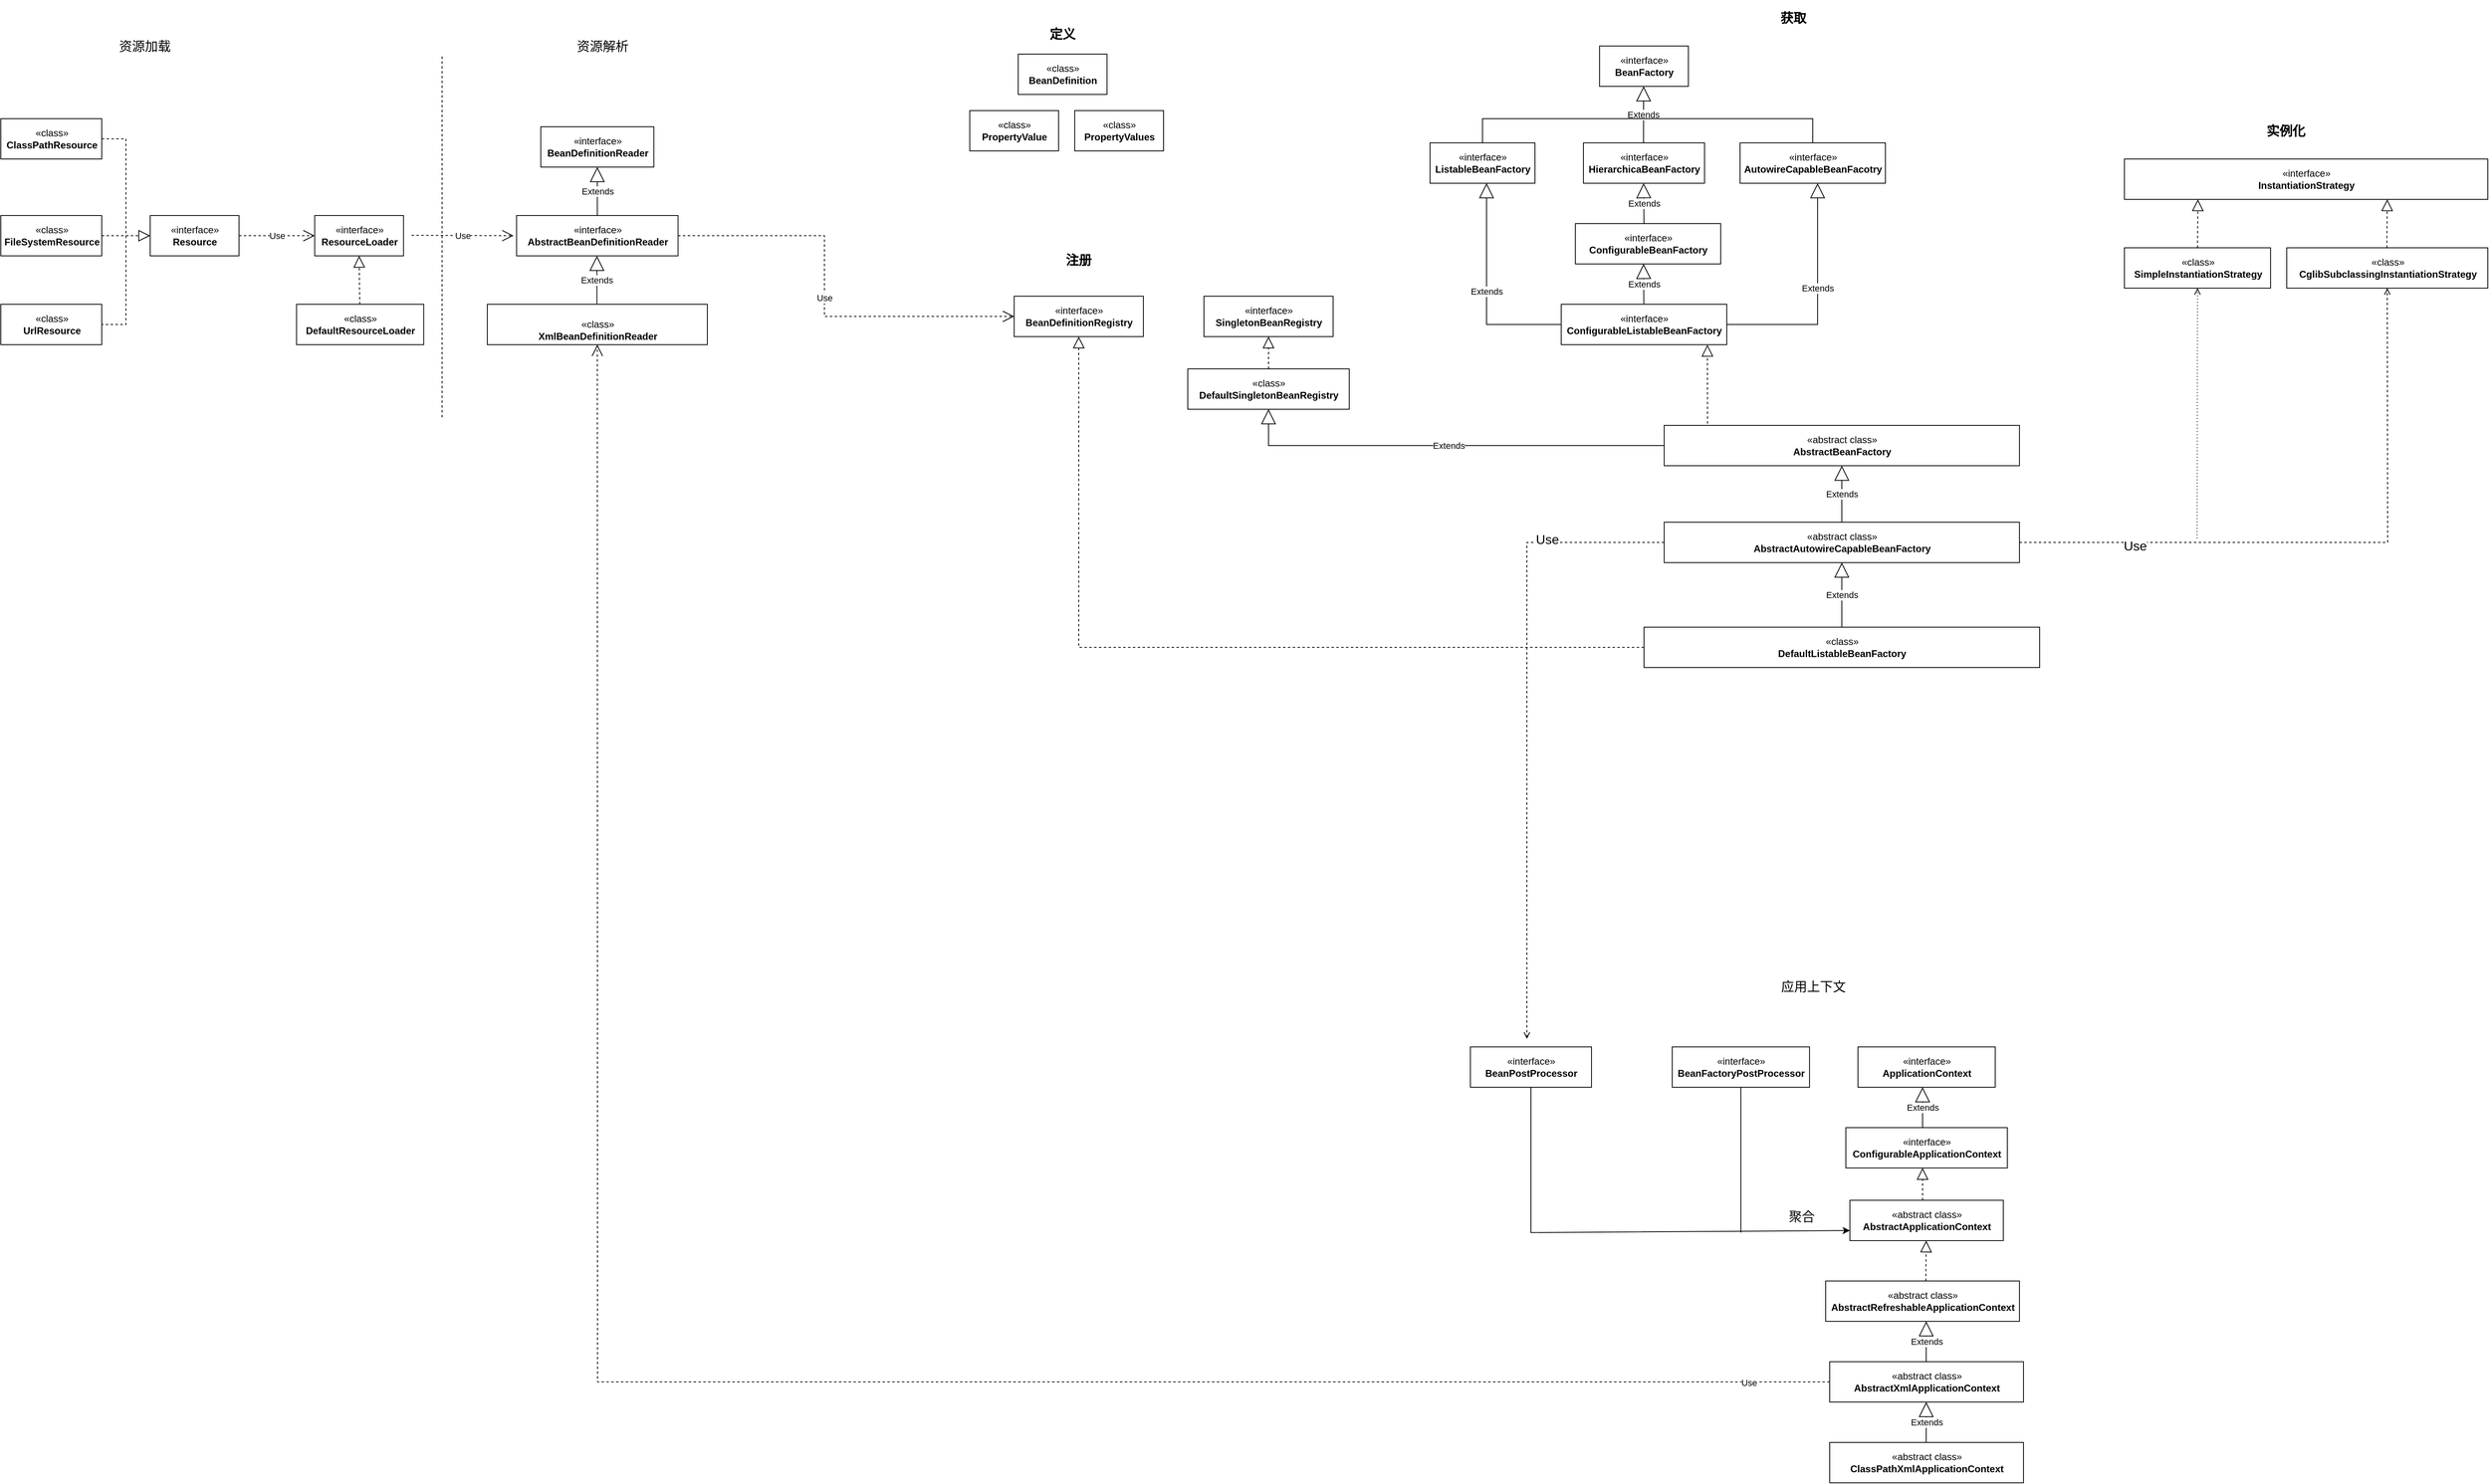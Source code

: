 <mxfile version="20.5.3" type="embed"><diagram id="23iRSUPoRavnBvh4doch" name="Page-1"><mxGraphModel dx="3341" dy="715" grid="1" gridSize="10" guides="1" tooltips="1" connect="1" arrows="1" fold="1" page="1" pageScale="1" pageWidth="827" pageHeight="1169" math="0" shadow="0"><root><mxCell id="0"/><mxCell id="1" parent="0"/><mxCell id="3" value="&lt;br&gt;«interface»&lt;br&gt;&lt;b&gt;BeanFactory&lt;br&gt;&lt;br&gt;&lt;/b&gt;" style="html=1;" parent="1" vertex="1"><mxGeometry x="240" y="70" width="110" height="50" as="geometry"/></mxCell><mxCell id="12" value="&lt;br&gt;«abstract class»&lt;br&gt;&lt;b&gt;AbstractBeanFactory&lt;br&gt;&lt;br&gt;&lt;/b&gt;" style="html=1;" parent="1" vertex="1"><mxGeometry x="320" y="540" width="440" height="50" as="geometry"/></mxCell><mxCell id="15" value="«abstract class»&lt;br&gt;&lt;b&gt;AbstractAutowireCapableBeanFactory&lt;/b&gt;" style="html=1;" parent="1" vertex="1"><mxGeometry x="320" y="660" width="440" height="50" as="geometry"/></mxCell><mxCell id="19" value="«interface»&lt;br&gt;&lt;b&gt;BeanDefinitionRegistry&lt;/b&gt;" style="html=1;" parent="1" vertex="1"><mxGeometry x="-485" y="380" width="160" height="50" as="geometry"/></mxCell><mxCell id="20" value="«class»&lt;br&gt;&lt;b&gt;DefaultListableBeanFactory&lt;/b&gt;" style="html=1;" parent="1" vertex="1"><mxGeometry x="295" y="790" width="490" height="50" as="geometry"/></mxCell><mxCell id="21" value="«interface»&lt;br&gt;&lt;b&gt;SingletonBeanRegistry&lt;/b&gt;" style="html=1;" parent="1" vertex="1"><mxGeometry x="-250" y="380" width="160" height="50" as="geometry"/></mxCell><mxCell id="22" value="«class»&lt;br&gt;&lt;b&gt;DefaultSingletonBeanRegistry&lt;/b&gt;" style="html=1;" parent="1" vertex="1"><mxGeometry x="-270" y="470" width="200" height="50" as="geometry"/></mxCell><mxCell id="25" value="&lt;br&gt;«class»&lt;br&gt;&lt;b&gt;BeanDefinition&lt;br&gt;&lt;br&gt;&lt;/b&gt;" style="html=1;" parent="1" vertex="1"><mxGeometry x="-480" y="80" width="110" height="50" as="geometry"/></mxCell><object label="" id="27"><mxCell style="endArrow=block;dashed=1;endFill=0;endSize=12;html=1;rounded=0;exitX=0.122;exitY=-0.044;exitDx=0;exitDy=0;exitPerimeter=0;entryX=0.883;entryY=1.004;entryDx=0;entryDy=0;entryPerimeter=0;" parent="1" source="12" target="93" edge="1"><mxGeometry width="160" relative="1" as="geometry"><mxPoint x="390" y="310" as="sourcePoint"/><mxPoint x="610" y="380" as="targetPoint"/></mxGeometry></mxCell></object><mxCell id="28" value="Extends" style="endArrow=block;endSize=16;endFill=0;html=1;rounded=0;entryX=0.5;entryY=1;entryDx=0;entryDy=0;exitX=0.5;exitY=0;exitDx=0;exitDy=0;" parent="1" source="15" target="12" edge="1"><mxGeometry width="160" relative="1" as="geometry"><mxPoint x="389" y="430" as="sourcePoint"/><mxPoint x="505" y="380" as="targetPoint"/></mxGeometry></mxCell><mxCell id="30" value="" style="endArrow=block;dashed=1;endFill=0;endSize=12;html=1;rounded=0;exitX=0.5;exitY=0;exitDx=0;exitDy=0;entryX=0.5;entryY=1;entryDx=0;entryDy=0;" parent="1" source="22" target="21" edge="1"><mxGeometry width="160" relative="1" as="geometry"><mxPoint x="-220" y="450" as="sourcePoint"/><mxPoint x="-60" y="450" as="targetPoint"/></mxGeometry></mxCell><mxCell id="31" value="" style="endArrow=block;dashed=1;endFill=0;endSize=12;html=1;rounded=0;entryX=0.5;entryY=1;entryDx=0;entryDy=0;exitX=0;exitY=0.5;exitDx=0;exitDy=0;" parent="1" source="20" target="19" edge="1"><mxGeometry width="160" relative="1" as="geometry"><mxPoint x="110" y="530" as="sourcePoint"/><mxPoint x="270" y="390" as="targetPoint"/><Array as="points"><mxPoint x="-405" y="815"/></Array></mxGeometry></mxCell><mxCell id="36" value="&lt;div style=&quot;&quot;&gt;&lt;pre style=&quot;&quot;&gt;&lt;b&gt;&lt;font style=&quot;font-size: 16px;&quot;&gt;注册&lt;/font&gt;&lt;/b&gt;&lt;/pre&gt;&lt;/div&gt;" style="text;html=1;strokeColor=none;fillColor=none;align=center;verticalAlign=middle;whiteSpace=wrap;rounded=0;" parent="1" vertex="1"><mxGeometry x="-435" y="320" width="60" height="30" as="geometry"/></mxCell><mxCell id="37" value="Extends" style="endArrow=block;endSize=16;endFill=0;html=1;rounded=0;entryX=0.5;entryY=1;entryDx=0;entryDy=0;exitX=0;exitY=0.5;exitDx=0;exitDy=0;" parent="1" source="12" target="22" edge="1"><mxGeometry width="160" relative="1" as="geometry"><mxPoint x="719.88" y="320" as="sourcePoint"/><mxPoint x="830" y="290" as="targetPoint"/><Array as="points"><mxPoint x="-170" y="565"/></Array></mxGeometry></mxCell><mxCell id="40" value="&lt;div style=&quot;&quot;&gt;&lt;pre style=&quot;&quot;&gt;&lt;b&gt;&lt;font style=&quot;font-size: 16px;&quot;&gt;获取&lt;/font&gt;&lt;/b&gt;&lt;/pre&gt;&lt;/div&gt;" style="text;html=1;strokeColor=none;fillColor=none;align=center;verticalAlign=middle;whiteSpace=wrap;rounded=0;" parent="1" vertex="1"><mxGeometry x="450" y="20" width="60" height="30" as="geometry"/></mxCell><mxCell id="45" value="&lt;div style=&quot;&quot;&gt;&lt;pre style=&quot;&quot;&gt;&lt;b&gt;&lt;font style=&quot;font-size: 16px;&quot;&gt;定义&lt;/font&gt;&lt;/b&gt;&lt;/pre&gt;&lt;/div&gt;" style="text;html=1;strokeColor=none;fillColor=none;align=center;verticalAlign=middle;whiteSpace=wrap;rounded=0;" parent="1" vertex="1"><mxGeometry x="-455" y="40" width="60" height="30" as="geometry"/></mxCell><mxCell id="46" value="«interface»&lt;br&gt;&lt;b&gt;InstantiationStrategy&lt;/b&gt;" style="html=1;" parent="1" vertex="1"><mxGeometry x="890" y="210" width="450" height="50" as="geometry"/></mxCell><mxCell id="47" value="«class»&lt;br&gt;&lt;b&gt;SimpleInstantiationStrategy&lt;/b&gt;" style="html=1;" parent="1" vertex="1"><mxGeometry x="890" y="320" width="181" height="50" as="geometry"/></mxCell><mxCell id="48" value="«class»&lt;br&gt;&lt;b&gt;CglibSubclassingInstantiationStrategy&lt;/b&gt;" style="html=1;" parent="1" vertex="1"><mxGeometry x="1091" y="320" width="249" height="50" as="geometry"/></mxCell><mxCell id="49" value="" style="endArrow=block;dashed=1;endFill=0;endSize=12;html=1;rounded=0;exitX=0.5;exitY=0;exitDx=0;exitDy=0;" parent="1" source="47" edge="1"><mxGeometry width="160" relative="1" as="geometry"><mxPoint x="1000" y="470" as="sourcePoint"/><mxPoint x="981" y="260" as="targetPoint"/></mxGeometry></mxCell><mxCell id="50" value="" style="endArrow=block;dashed=1;endFill=0;endSize=12;html=1;rounded=0;exitX=0.5;exitY=0;exitDx=0;exitDy=0;" parent="1" edge="1"><mxGeometry width="160" relative="1" as="geometry"><mxPoint x="1215" y="320" as="sourcePoint"/><mxPoint x="1215.5" y="260" as="targetPoint"/></mxGeometry></mxCell><mxCell id="51" value="&lt;div style=&quot;&quot;&gt;&lt;pre style=&quot;&quot;&gt;&lt;div style=&quot;&quot;&gt;&lt;pre style=&quot;&quot;&gt;&lt;b&gt;&lt;font style=&quot;font-size: 16px;&quot;&gt;实例化&lt;/font&gt;&lt;/b&gt;&lt;/pre&gt;&lt;/div&gt;&lt;/pre&gt;&lt;/div&gt;" style="text;html=1;strokeColor=none;fillColor=none;align=center;verticalAlign=middle;whiteSpace=wrap;rounded=0;" parent="1" vertex="1"><mxGeometry x="1060" y="160" width="60" height="30" as="geometry"/></mxCell><mxCell id="52" value="Extends" style="endArrow=block;endSize=16;endFill=0;html=1;rounded=0;entryX=0.5;entryY=1;entryDx=0;entryDy=0;exitX=0.5;exitY=0;exitDx=0;exitDy=0;" parent="1" source="20" target="15" edge="1"><mxGeometry width="160" relative="1" as="geometry"><mxPoint x="529" y="540" as="sourcePoint"/><mxPoint x="529" y="480" as="targetPoint"/></mxGeometry></mxCell><mxCell id="53" value="Use" style="endArrow=open;dashed=1;html=1;rounded=0;fontSize=16;entryX=0.5;entryY=1;entryDx=0;entryDy=0;exitX=1;exitY=0.5;exitDx=0;exitDy=0;" parent="1" source="15" target="48" edge="1"><mxGeometry x="-0.629" y="-4" width="160" relative="1" as="geometry"><mxPoint x="760" y="454.5" as="sourcePoint"/><mxPoint x="1220" y="380" as="targetPoint"/><Array as="points"><mxPoint x="1216" y="685"/></Array><mxPoint as="offset"/></mxGeometry></mxCell><mxCell id="58" value="" style="endArrow=open;dashed=1;html=1;dashPattern=1 3;strokeWidth=1;rounded=0;fontSize=16;endFill=0;entryX=0.5;entryY=1;entryDx=0;entryDy=0;" parent="1" target="47" edge="1"><mxGeometry width="50" height="50" relative="1" as="geometry"><mxPoint x="980" y="680" as="sourcePoint"/><mxPoint x="980" y="390" as="targetPoint"/></mxGeometry></mxCell><mxCell id="59" value="&lt;br&gt;«class»&lt;br&gt;&lt;b&gt;PropertyValue&lt;br&gt;&lt;br&gt;&lt;/b&gt;" style="html=1;" parent="1" vertex="1"><mxGeometry x="-540" y="150" width="110" height="50" as="geometry"/></mxCell><mxCell id="60" value="&lt;br&gt;«class»&lt;br&gt;&lt;b&gt;PropertyValues&lt;br&gt;&lt;br&gt;&lt;/b&gt;" style="html=1;" parent="1" vertex="1"><mxGeometry x="-410" y="150" width="110" height="50" as="geometry"/></mxCell><mxCell id="62" value="«interface»&lt;br&gt;&lt;b&gt;Resource&lt;/b&gt;" style="html=1;" parent="1" vertex="1"><mxGeometry x="-1555" y="280" width="110" height="50" as="geometry"/></mxCell><mxCell id="63" value="«interface»&lt;br&gt;&lt;b&gt;ResourceLoader&lt;/b&gt;" style="html=1;" parent="1" vertex="1"><mxGeometry x="-1351.25" y="280" width="110" height="50" as="geometry"/></mxCell><mxCell id="64" value="&lt;br&gt;«class»&lt;br&gt;&lt;b&gt;ClassPathResource&lt;br&gt;&lt;br&gt;&lt;/b&gt;" style="html=1;" parent="1" vertex="1"><mxGeometry x="-1740" y="160" width="125" height="50" as="geometry"/></mxCell><mxCell id="65" value="&lt;br&gt;«class»&lt;br&gt;&lt;b&gt;FileSystemResource&lt;br&gt;&lt;br&gt;&lt;/b&gt;" style="html=1;" parent="1" vertex="1"><mxGeometry x="-1740" y="280" width="125" height="50" as="geometry"/></mxCell><mxCell id="66" value="&lt;br&gt;«class»&lt;br&gt;&lt;b&gt;UrlResource&lt;br&gt;&lt;br&gt;&lt;/b&gt;" style="html=1;" parent="1" vertex="1"><mxGeometry x="-1740" y="390" width="125" height="50" as="geometry"/></mxCell><mxCell id="68" value="" style="endArrow=block;dashed=1;endFill=0;endSize=12;html=1;rounded=0;exitX=1;exitY=0.5;exitDx=0;exitDy=0;entryX=0;entryY=0.5;entryDx=0;entryDy=0;" parent="1" source="65" target="62" edge="1"><mxGeometry width="160" relative="1" as="geometry"><mxPoint x="-1647.68" y="280" as="sourcePoint"/><mxPoint x="-1514.98" y="233" as="targetPoint"/></mxGeometry></mxCell><mxCell id="70" value="" style="endArrow=none;dashed=1;html=1;rounded=0;entryX=1;entryY=0.5;entryDx=0;entryDy=0;exitX=1;exitY=0.5;exitDx=0;exitDy=0;" parent="1" source="64" target="66" edge="1"><mxGeometry width="50" height="50" relative="1" as="geometry"><mxPoint x="-1670" y="270" as="sourcePoint"/><mxPoint x="-1375" y="250" as="targetPoint"/><Array as="points"><mxPoint x="-1585" y="185"/><mxPoint x="-1585" y="300"/><mxPoint x="-1585" y="415"/></Array></mxGeometry></mxCell><mxCell id="71" value="&lt;br&gt;«class»&lt;br&gt;&lt;b&gt;DefaultResourceLoader&lt;br&gt;&lt;br&gt;&lt;/b&gt;" style="html=1;" parent="1" vertex="1"><mxGeometry x="-1373.75" y="390" width="157.5" height="50" as="geometry"/></mxCell><mxCell id="72" value="" style="endArrow=block;dashed=1;endFill=0;endSize=12;html=1;rounded=0;exitX=0.5;exitY=0;exitDx=0;exitDy=0;entryX=0.5;entryY=1;entryDx=0;entryDy=0;" parent="1" target="63" edge="1"><mxGeometry width="160" relative="1" as="geometry"><mxPoint x="-1295.5" y="390" as="sourcePoint"/><mxPoint x="-1295.5" y="340" as="targetPoint"/></mxGeometry></mxCell><mxCell id="73" value="«interface»&lt;br&gt;&lt;b&gt;BeanDefinitionReader&lt;/b&gt;" style="html=1;" parent="1" vertex="1"><mxGeometry x="-1071.25" y="170" width="140" height="50" as="geometry"/></mxCell><mxCell id="74" value="«interface»&lt;br&gt;&lt;b&gt;AbstractBeanDefinitionReader&lt;/b&gt;" style="html=1;" parent="1" vertex="1"><mxGeometry x="-1101.25" y="280" width="200" height="50" as="geometry"/></mxCell><mxCell id="75" value="&lt;br&gt;«class»&lt;br&gt;&lt;b&gt;XmlBeanDefinitionReader&lt;br&gt;&lt;/b&gt;" style="html=1;" parent="1" vertex="1"><mxGeometry x="-1137.5" y="390" width="272.5" height="50" as="geometry"/></mxCell><mxCell id="76" value="Use" style="endArrow=open;endSize=12;dashed=1;html=1;rounded=0;exitX=1;exitY=0.5;exitDx=0;exitDy=0;entryX=0;entryY=0.5;entryDx=0;entryDy=0;" parent="1" source="62" target="63" edge="1"><mxGeometry width="160" relative="1" as="geometry"><mxPoint x="-1365" y="300" as="sourcePoint"/><mxPoint x="-1365" y="320" as="targetPoint"/></mxGeometry></mxCell><mxCell id="78" value="Extends" style="endArrow=block;endSize=16;endFill=0;html=1;rounded=0;exitX=0.5;exitY=0;exitDx=0;exitDy=0;entryX=0.5;entryY=1;entryDx=0;entryDy=0;" parent="1" source="74" target="73" edge="1"><mxGeometry width="160" relative="1" as="geometry"><mxPoint x="-885" y="230" as="sourcePoint"/><mxPoint x="-725" y="230" as="targetPoint"/></mxGeometry></mxCell><mxCell id="79" value="Extends" style="endArrow=block;endSize=16;endFill=0;html=1;rounded=0;exitX=0.5;exitY=0;exitDx=0;exitDy=0;entryX=0.5;entryY=1;entryDx=0;entryDy=0;" parent="1" edge="1"><mxGeometry width="160" relative="1" as="geometry"><mxPoint x="-1001.75" y="390" as="sourcePoint"/><mxPoint x="-1001.75" y="330" as="targetPoint"/></mxGeometry></mxCell><mxCell id="80" value="Use" style="endArrow=open;endSize=12;dashed=1;html=1;rounded=0;exitX=1;exitY=0.5;exitDx=0;exitDy=0;" parent="1" edge="1"><mxGeometry width="160" relative="1" as="geometry"><mxPoint x="-1231.25" y="304.5" as="sourcePoint"/><mxPoint x="-1105" y="305" as="targetPoint"/></mxGeometry></mxCell><mxCell id="81" value="Use" style="endArrow=open;endSize=12;dashed=1;html=1;rounded=0;exitX=1;exitY=0.5;exitDx=0;exitDy=0;entryX=0;entryY=0.5;entryDx=0;entryDy=0;" parent="1" source="74" target="19" edge="1"><mxGeometry width="160" relative="1" as="geometry"><mxPoint x="-610" y="494.5" as="sourcePoint"/><mxPoint x="-483.75" y="495" as="targetPoint"/><Array as="points"><mxPoint x="-720" y="305"/><mxPoint x="-720" y="405"/></Array></mxGeometry></mxCell><mxCell id="82" value="&lt;div style=&quot;font-family: &amp;quot;DejaVu Sans Mono&amp;quot;, monospace; font-size: 12pt;&quot;&gt;&lt;pre style=&quot;&quot;&gt;&lt;font style=&quot;background-color: rgb(255, 255, 255);&quot;&gt;资源加载&lt;/font&gt;&lt;/pre&gt;&lt;/div&gt;" style="text;html=1;align=center;verticalAlign=middle;resizable=0;points=[];autosize=1;strokeColor=none;fillColor=none;" parent="1" vertex="1"><mxGeometry x="-1607" y="40" width="90" height="60" as="geometry"/></mxCell><mxCell id="83" value="" style="endArrow=none;dashed=1;html=1;rounded=0;" parent="1" edge="1"><mxGeometry width="50" height="50" relative="1" as="geometry"><mxPoint x="-1193.5" y="530" as="sourcePoint"/><mxPoint x="-1193.5" y="80" as="targetPoint"/></mxGeometry></mxCell><mxCell id="84" value="&lt;div style=&quot;font-family: &amp;quot;DejaVu Sans Mono&amp;quot;, monospace; font-size: 12pt;&quot;&gt;&lt;pre style=&quot;&quot;&gt;&lt;font style=&quot;background-color: rgb(255, 255, 255);&quot;&gt;资源&lt;/font&gt;解析&lt;/pre&gt;&lt;/div&gt;" style="text;html=1;align=center;verticalAlign=middle;resizable=0;points=[];autosize=1;strokeColor=none;fillColor=none;" parent="1" vertex="1"><mxGeometry x="-1040" y="40" width="90" height="60" as="geometry"/></mxCell><mxCell id="86" value="&lt;br&gt;«interface»&lt;br&gt;&lt;b&gt;ListableBeanFactory&lt;br&gt;&lt;br&gt;&lt;/b&gt;" style="html=1;" parent="1" vertex="1"><mxGeometry x="30" y="190" width="130" height="50" as="geometry"/></mxCell><mxCell id="87" value="&lt;br&gt;«interface»&lt;br&gt;&lt;b&gt;HierarchicaBeanFactory&lt;br&gt;&lt;br&gt;&lt;/b&gt;" style="html=1;" parent="1" vertex="1"><mxGeometry x="220" y="190" width="150" height="50" as="geometry"/></mxCell><mxCell id="88" value="&lt;br&gt;«interface»&lt;br&gt;&lt;b&gt;AutowireCapableBeanFacotry&lt;br&gt;&lt;br&gt;&lt;/b&gt;" style="html=1;" parent="1" vertex="1"><mxGeometry x="414" y="190" width="180" height="50" as="geometry"/></mxCell><mxCell id="89" value="Extends" style="endArrow=block;endSize=16;endFill=0;html=1;rounded=0;entryX=0.496;entryY=1;entryDx=0;entryDy=0;exitX=0.727;exitY=0;exitDx=0;exitDy=0;exitPerimeter=0;entryPerimeter=0;" parent="1" target="3" edge="1"><mxGeometry width="160" relative="1" as="geometry"><mxPoint x="294.41" y="190" as="sourcePoint"/><mxPoint x="294.53" y="130" as="targetPoint"/></mxGeometry></mxCell><mxCell id="90" value="" style="endArrow=none;html=1;rounded=0;fontColor=#000000;entryX=0.5;entryY=0;entryDx=0;entryDy=0;exitX=0.5;exitY=0;exitDx=0;exitDy=0;" parent="1" source="86" target="88" edge="1"><mxGeometry width="50" height="50" relative="1" as="geometry"><mxPoint x="90" y="180" as="sourcePoint"/><mxPoint x="520" y="160" as="targetPoint"/><Array as="points"><mxPoint x="95" y="160"/><mxPoint x="504" y="160"/></Array></mxGeometry></mxCell><mxCell id="91" value="&lt;br&gt;«interface»&lt;br&gt;&lt;b&gt;ConfigurableBeanFactory&lt;br&gt;&lt;br&gt;&lt;/b&gt;" style="html=1;" parent="1" vertex="1"><mxGeometry x="210" y="290" width="180" height="50" as="geometry"/></mxCell><mxCell id="92" value="Extends" style="endArrow=block;endSize=16;endFill=0;html=1;rounded=0;entryX=0.5;entryY=1;entryDx=0;entryDy=0;" parent="1" edge="1"><mxGeometry width="160" relative="1" as="geometry"><mxPoint x="295" y="290" as="sourcePoint"/><mxPoint x="294.53" y="240" as="targetPoint"/></mxGeometry></mxCell><mxCell id="93" value="&lt;br&gt;«interface»&lt;br&gt;&lt;b&gt;ConfigurableListableBeanFactory&lt;br&gt;&lt;br&gt;&lt;/b&gt;" style="html=1;" parent="1" vertex="1"><mxGeometry x="192.5" y="390" width="205" height="50" as="geometry"/></mxCell><mxCell id="94" value="Extends" style="endArrow=block;endSize=16;endFill=0;html=1;rounded=0;entryX=0.496;entryY=1;entryDx=0;entryDy=0;entryPerimeter=0;" parent="1" edge="1"><mxGeometry width="160" relative="1" as="geometry"><mxPoint x="294.85" y="390" as="sourcePoint"/><mxPoint x="294.41" y="340" as="targetPoint"/></mxGeometry></mxCell><mxCell id="96" value="Extends" style="endArrow=block;endSize=16;endFill=0;html=1;rounded=0;entryX=0.5;entryY=1;entryDx=0;entryDy=0;exitX=0;exitY=0.5;exitDx=0;exitDy=0;" parent="1" source="93" edge="1"><mxGeometry width="160" relative="1" as="geometry"><mxPoint x="-200" y="295" as="sourcePoint"/><mxPoint x="100" y="240" as="targetPoint"/><Array as="points"><mxPoint x="100" y="415"/></Array></mxGeometry></mxCell><mxCell id="97" value="Extends" style="endArrow=block;endSize=16;endFill=0;html=1;rounded=0;entryX=0.5;entryY=1;entryDx=0;entryDy=0;exitX=1;exitY=0.5;exitDx=0;exitDy=0;" parent="1" source="93" edge="1"><mxGeometry x="0.096" width="160" relative="1" as="geometry"><mxPoint x="602.5" y="415" as="sourcePoint"/><mxPoint x="510" y="240" as="targetPoint"/><Array as="points"><mxPoint x="510" y="415"/></Array><mxPoint as="offset"/></mxGeometry></mxCell><mxCell id="98" value="&lt;br&gt;«interface»&lt;br&gt;&lt;b&gt;BeanPostProcessor&lt;br&gt;&lt;br&gt;&lt;/b&gt;" style="html=1;" parent="1" vertex="1"><mxGeometry x="80" y="1310" width="150" height="50" as="geometry"/></mxCell><mxCell id="99" value="&lt;br&gt;«interface»&lt;br&gt;&lt;b&gt;BeanFactoryPostProcessor&lt;br&gt;&lt;br&gt;&lt;/b&gt;" style="html=1;" parent="1" vertex="1"><mxGeometry x="330" y="1310" width="170" height="50" as="geometry"/></mxCell><mxCell id="100" value="&lt;br&gt;«interface»&lt;br&gt;&lt;b&gt;ApplicationContext&lt;br&gt;&lt;br&gt;&lt;/b&gt;" style="html=1;" parent="1" vertex="1"><mxGeometry x="560" y="1310" width="170" height="50" as="geometry"/></mxCell><mxCell id="101" value="&lt;br&gt;«interface»&lt;br&gt;&lt;b&gt;ConfigurableApplicationContext&lt;br&gt;&lt;br&gt;&lt;/b&gt;" style="html=1;" parent="1" vertex="1"><mxGeometry x="545" y="1410" width="200" height="50" as="geometry"/></mxCell><mxCell id="103" value="«abstract class»&lt;br&gt;&lt;b&gt;AbstractApplicationContext&lt;/b&gt;" style="html=1;" parent="1" vertex="1"><mxGeometry x="550" y="1500" width="190" height="50" as="geometry"/></mxCell><mxCell id="105" value="«abstract class»&lt;br&gt;&lt;b&gt;AbstractRefreshableApplicationContext&lt;/b&gt;" style="html=1;" parent="1" vertex="1"><mxGeometry x="520" y="1600" width="240" height="50" as="geometry"/></mxCell><mxCell id="106" value="«abstract class»&lt;br&gt;&lt;b&gt;AbstractXmlApplicationContext&lt;/b&gt;" style="html=1;" parent="1" vertex="1"><mxGeometry x="525" y="1700" width="240" height="50" as="geometry"/></mxCell><mxCell id="107" value="«abstract class»&lt;br&gt;&lt;b&gt;ClassPathXmlApplicationContext&lt;/b&gt;" style="html=1;" parent="1" vertex="1"><mxGeometry x="525" y="1800" width="240" height="50" as="geometry"/></mxCell><mxCell id="108" value="Extends" style="endArrow=block;endSize=16;endFill=0;html=1;rounded=0;entryX=0.5;entryY=1;entryDx=0;entryDy=0;" parent="1" edge="1"><mxGeometry width="160" relative="1" as="geometry"><mxPoint x="640" y="1410" as="sourcePoint"/><mxPoint x="640" y="1360" as="targetPoint"/></mxGeometry></mxCell><object label="" id="109"><mxCell style="endArrow=block;dashed=1;endFill=0;endSize=12;html=1;rounded=0;entryX=0.883;entryY=1.004;entryDx=0;entryDy=0;entryPerimeter=0;" parent="1" edge="1"><mxGeometry width="160" relative="1" as="geometry"><mxPoint x="640" y="1500" as="sourcePoint"/><mxPoint x="640.005" y="1460" as="targetPoint"/></mxGeometry></mxCell></object><object label="" id="110"><mxCell style="endArrow=block;dashed=1;endFill=0;endSize=12;html=1;rounded=0;entryX=0.883;entryY=1.004;entryDx=0;entryDy=0;entryPerimeter=0;" parent="1" edge="1"><mxGeometry width="160" relative="1" as="geometry"><mxPoint x="644" y="1600" as="sourcePoint"/><mxPoint x="644.495" y="1550" as="targetPoint"/></mxGeometry></mxCell></object><mxCell id="114" value="Extends" style="endArrow=block;endSize=16;endFill=0;html=1;rounded=0;entryX=0.5;entryY=1;entryDx=0;entryDy=0;" parent="1" edge="1"><mxGeometry width="160" relative="1" as="geometry"><mxPoint x="644.5" y="1700" as="sourcePoint"/><mxPoint x="644.5" y="1650" as="targetPoint"/></mxGeometry></mxCell><mxCell id="115" value="Extends" style="endArrow=block;endSize=16;endFill=0;html=1;rounded=0;entryX=0.5;entryY=1;entryDx=0;entryDy=0;" parent="1" edge="1"><mxGeometry width="160" relative="1" as="geometry"><mxPoint x="644.5" y="1800" as="sourcePoint"/><mxPoint x="644.5" y="1750" as="targetPoint"/></mxGeometry></mxCell><mxCell id="116" value="&lt;div style=&quot;&quot;&gt;&lt;pre style=&quot;&quot;&gt;&lt;div style=&quot;font-family: &amp;quot;DejaVu Sans Mono&amp;quot;, monospace; font-size: 12pt;&quot;&gt;&lt;pre style=&quot;&quot;&gt;&lt;font style=&quot;background-color: rgb(255, 255, 255);&quot;&gt;应用上下文&lt;/font&gt;&lt;/pre&gt;&lt;/div&gt;&lt;/pre&gt;&lt;/div&gt;" style="text;html=1;strokeColor=none;fillColor=none;align=center;verticalAlign=middle;whiteSpace=wrap;rounded=0;" parent="1" vertex="1"><mxGeometry x="460" y="1220" width="90" height="30" as="geometry"/></mxCell><mxCell id="117" value="Use" style="endArrow=open;dashed=1;html=1;rounded=0;fontSize=16;exitX=0;exitY=0.5;exitDx=0;exitDy=0;" parent="1" source="15" edge="1"><mxGeometry x="-0.629" y="-4" width="160" relative="1" as="geometry"><mxPoint x="-170" y="685" as="sourcePoint"/><mxPoint x="150" y="1300" as="targetPoint"/><Array as="points"><mxPoint x="150" y="685"/></Array><mxPoint as="offset"/></mxGeometry></mxCell><mxCell id="122" value="" style="endArrow=classic;html=1;rounded=0;fontColor=#000000;exitX=0.5;exitY=1;exitDx=0;exitDy=0;entryX=0;entryY=0.75;entryDx=0;entryDy=0;" parent="1" source="98" target="103" edge="1"><mxGeometry width="50" height="50" relative="1" as="geometry"><mxPoint x="170" y="1460" as="sourcePoint"/><mxPoint x="220" y="1410" as="targetPoint"/><Array as="points"><mxPoint x="155" y="1540"/></Array></mxGeometry></mxCell><mxCell id="123" value="" style="endArrow=none;html=1;rounded=0;fontColor=#000000;entryX=0.5;entryY=1;entryDx=0;entryDy=0;" parent="1" target="99" edge="1"><mxGeometry width="50" height="50" relative="1" as="geometry"><mxPoint x="415" y="1540" as="sourcePoint"/><mxPoint x="420" y="1430" as="targetPoint"/></mxGeometry></mxCell><mxCell id="124" value="&lt;div style=&quot;font-family: &amp;quot;DejaVu Sans Mono&amp;quot;, monospace; font-size: 12pt;&quot;&gt;&lt;pre style=&quot;&quot;&gt;&lt;span style=&quot;background-color: rgb(255, 255, 255);&quot;&gt;聚合&lt;/span&gt;&lt;/pre&gt;&lt;/div&gt;" style="text;html=1;align=center;verticalAlign=middle;resizable=0;points=[];autosize=1;strokeColor=none;fillColor=none;fontColor=#000000;" parent="1" vertex="1"><mxGeometry x="460" y="1490" width="60" height="60" as="geometry"/></mxCell><mxCell id="126" value="Use" style="endArrow=open;endSize=12;dashed=1;html=1;rounded=0;fontColor=#000000;exitX=0;exitY=0.5;exitDx=0;exitDy=0;entryX=0.5;entryY=1;entryDx=0;entryDy=0;" parent="1" source="106" target="75" edge="1"><mxGeometry x="-0.929" y="1" width="160" relative="1" as="geometry"><mxPoint x="320" y="1670" as="sourcePoint"/><mxPoint x="480" y="1670" as="targetPoint"/><Array as="points"><mxPoint x="-1001" y="1725"/></Array><mxPoint as="offset"/></mxGeometry></mxCell></root></mxGraphModel></diagram></mxfile>